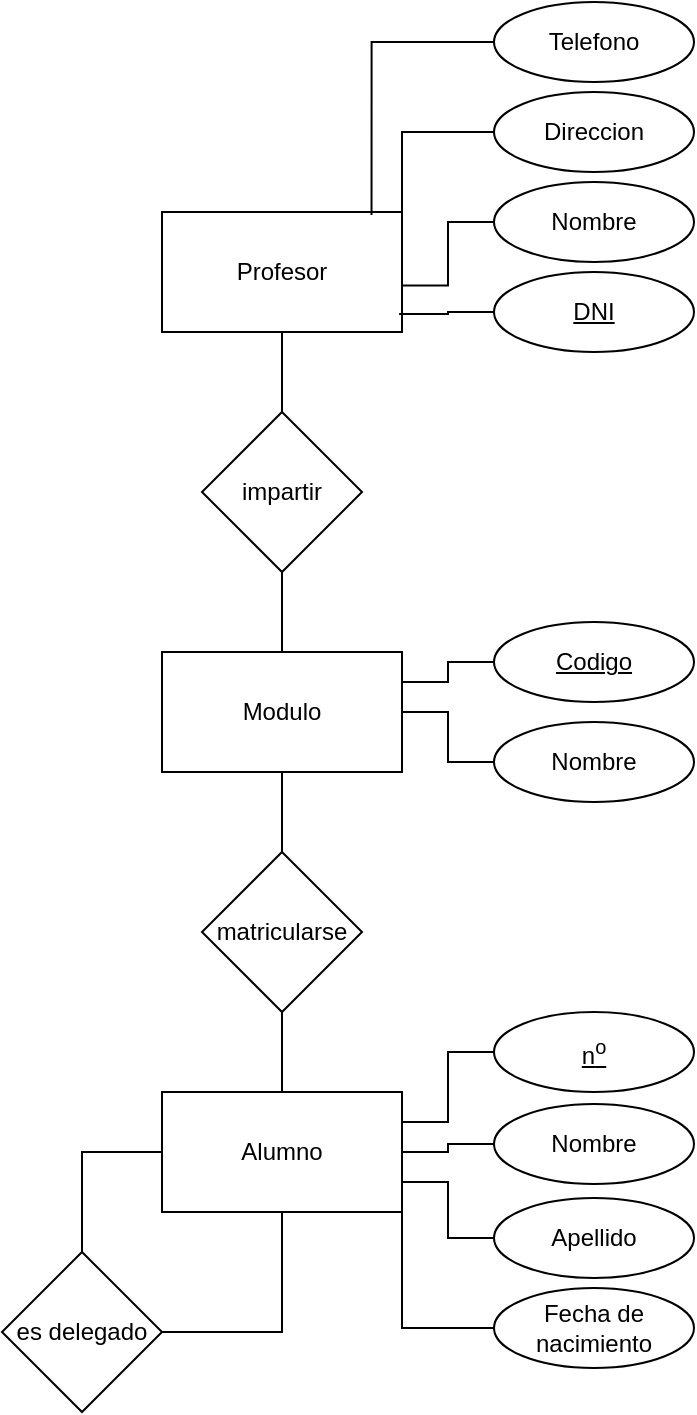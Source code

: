 <mxfile version="21.8.2" type="github">
  <diagram name="Página-1" id="vOhGdilDTs-STNVr9IPA">
    <mxGraphModel dx="920" dy="1136" grid="1" gridSize="10" guides="1" tooltips="1" connect="1" arrows="1" fold="1" page="1" pageScale="1" pageWidth="827" pageHeight="1169" math="0" shadow="0">
      <root>
        <mxCell id="0" />
        <mxCell id="1" parent="0" />
        <mxCell id="OY-Vd0WlKixnU0CxxPwk-6" style="edgeStyle=orthogonalEdgeStyle;rounded=0;orthogonalLoop=1;jettySize=auto;html=1;endArrow=none;endFill=0;" edge="1" parent="1" source="OY-Vd0WlKixnU0CxxPwk-1" target="OY-Vd0WlKixnU0CxxPwk-4">
          <mxGeometry relative="1" as="geometry" />
        </mxCell>
        <mxCell id="OY-Vd0WlKixnU0CxxPwk-1" value="Profesor" style="rounded=0;whiteSpace=wrap;html=1;" vertex="1" parent="1">
          <mxGeometry x="294" y="150" width="120" height="60" as="geometry" />
        </mxCell>
        <mxCell id="OY-Vd0WlKixnU0CxxPwk-12" style="edgeStyle=orthogonalEdgeStyle;rounded=0;orthogonalLoop=1;jettySize=auto;html=1;entryX=1;entryY=0.5;entryDx=0;entryDy=0;endArrow=none;endFill=0;" edge="1" parent="1" source="OY-Vd0WlKixnU0CxxPwk-2" target="OY-Vd0WlKixnU0CxxPwk-11">
          <mxGeometry relative="1" as="geometry" />
        </mxCell>
        <mxCell id="OY-Vd0WlKixnU0CxxPwk-2" value="Alumno" style="rounded=0;whiteSpace=wrap;html=1;" vertex="1" parent="1">
          <mxGeometry x="294" y="590" width="120" height="60" as="geometry" />
        </mxCell>
        <mxCell id="OY-Vd0WlKixnU0CxxPwk-8" style="edgeStyle=orthogonalEdgeStyle;rounded=0;orthogonalLoop=1;jettySize=auto;html=1;endArrow=none;endFill=0;" edge="1" parent="1" source="OY-Vd0WlKixnU0CxxPwk-3" target="OY-Vd0WlKixnU0CxxPwk-5">
          <mxGeometry relative="1" as="geometry" />
        </mxCell>
        <mxCell id="OY-Vd0WlKixnU0CxxPwk-3" value="Modulo" style="rounded=0;whiteSpace=wrap;html=1;" vertex="1" parent="1">
          <mxGeometry x="294" y="370" width="120" height="60" as="geometry" />
        </mxCell>
        <mxCell id="OY-Vd0WlKixnU0CxxPwk-7" style="edgeStyle=orthogonalEdgeStyle;rounded=0;orthogonalLoop=1;jettySize=auto;html=1;entryX=0.5;entryY=0;entryDx=0;entryDy=0;endArrow=none;endFill=0;" edge="1" parent="1" source="OY-Vd0WlKixnU0CxxPwk-4" target="OY-Vd0WlKixnU0CxxPwk-3">
          <mxGeometry relative="1" as="geometry" />
        </mxCell>
        <mxCell id="OY-Vd0WlKixnU0CxxPwk-4" value="impartir" style="rhombus;whiteSpace=wrap;html=1;" vertex="1" parent="1">
          <mxGeometry x="314" y="250" width="80" height="80" as="geometry" />
        </mxCell>
        <mxCell id="OY-Vd0WlKixnU0CxxPwk-9" style="edgeStyle=orthogonalEdgeStyle;rounded=0;orthogonalLoop=1;jettySize=auto;html=1;endArrow=none;endFill=0;" edge="1" parent="1" source="OY-Vd0WlKixnU0CxxPwk-5" target="OY-Vd0WlKixnU0CxxPwk-2">
          <mxGeometry relative="1" as="geometry" />
        </mxCell>
        <mxCell id="OY-Vd0WlKixnU0CxxPwk-5" value="matricularse" style="rhombus;whiteSpace=wrap;html=1;" vertex="1" parent="1">
          <mxGeometry x="314" y="470" width="80" height="80" as="geometry" />
        </mxCell>
        <mxCell id="OY-Vd0WlKixnU0CxxPwk-13" style="edgeStyle=orthogonalEdgeStyle;rounded=0;orthogonalLoop=1;jettySize=auto;html=1;entryX=0;entryY=0.5;entryDx=0;entryDy=0;endArrow=none;endFill=0;" edge="1" parent="1" source="OY-Vd0WlKixnU0CxxPwk-11" target="OY-Vd0WlKixnU0CxxPwk-2">
          <mxGeometry relative="1" as="geometry" />
        </mxCell>
        <mxCell id="OY-Vd0WlKixnU0CxxPwk-11" value="es delegado" style="rhombus;whiteSpace=wrap;html=1;" vertex="1" parent="1">
          <mxGeometry x="214" y="670" width="80" height="80" as="geometry" />
        </mxCell>
        <mxCell id="OY-Vd0WlKixnU0CxxPwk-15" value="DNI" style="ellipse;whiteSpace=wrap;html=1;align=center;fontStyle=4;" vertex="1" parent="1">
          <mxGeometry x="460" y="180" width="100" height="40" as="geometry" />
        </mxCell>
        <mxCell id="OY-Vd0WlKixnU0CxxPwk-16" value="Nombre" style="ellipse;whiteSpace=wrap;html=1;" vertex="1" parent="1">
          <mxGeometry x="460" y="135" width="100" height="40" as="geometry" />
        </mxCell>
        <mxCell id="OY-Vd0WlKixnU0CxxPwk-28" style="edgeStyle=orthogonalEdgeStyle;rounded=0;orthogonalLoop=1;jettySize=auto;html=1;entryX=1;entryY=0;entryDx=0;entryDy=0;endArrow=none;endFill=0;" edge="1" parent="1" source="OY-Vd0WlKixnU0CxxPwk-17" target="OY-Vd0WlKixnU0CxxPwk-1">
          <mxGeometry relative="1" as="geometry" />
        </mxCell>
        <mxCell id="OY-Vd0WlKixnU0CxxPwk-17" value="Direccion" style="ellipse;whiteSpace=wrap;html=1;" vertex="1" parent="1">
          <mxGeometry x="460" y="90" width="100" height="40" as="geometry" />
        </mxCell>
        <mxCell id="OY-Vd0WlKixnU0CxxPwk-18" value="Telefono" style="ellipse;whiteSpace=wrap;html=1;" vertex="1" parent="1">
          <mxGeometry x="460" y="45" width="100" height="40" as="geometry" />
        </mxCell>
        <mxCell id="OY-Vd0WlKixnU0CxxPwk-30" style="edgeStyle=orthogonalEdgeStyle;rounded=0;orthogonalLoop=1;jettySize=auto;html=1;entryX=1;entryY=0.25;entryDx=0;entryDy=0;endArrow=none;endFill=0;" edge="1" parent="1" source="OY-Vd0WlKixnU0CxxPwk-19" target="OY-Vd0WlKixnU0CxxPwk-3">
          <mxGeometry relative="1" as="geometry" />
        </mxCell>
        <mxCell id="OY-Vd0WlKixnU0CxxPwk-19" value="Codigo" style="ellipse;whiteSpace=wrap;html=1;align=center;fontStyle=4;" vertex="1" parent="1">
          <mxGeometry x="460" y="355" width="100" height="40" as="geometry" />
        </mxCell>
        <mxCell id="OY-Vd0WlKixnU0CxxPwk-31" style="edgeStyle=orthogonalEdgeStyle;rounded=0;orthogonalLoop=1;jettySize=auto;html=1;entryX=1;entryY=0.5;entryDx=0;entryDy=0;endArrow=none;endFill=0;" edge="1" parent="1" source="OY-Vd0WlKixnU0CxxPwk-20" target="OY-Vd0WlKixnU0CxxPwk-3">
          <mxGeometry relative="1" as="geometry" />
        </mxCell>
        <mxCell id="OY-Vd0WlKixnU0CxxPwk-20" value="Nombre" style="ellipse;whiteSpace=wrap;html=1;" vertex="1" parent="1">
          <mxGeometry x="460" y="405" width="100" height="40" as="geometry" />
        </mxCell>
        <mxCell id="OY-Vd0WlKixnU0CxxPwk-32" style="edgeStyle=orthogonalEdgeStyle;rounded=0;orthogonalLoop=1;jettySize=auto;html=1;entryX=1;entryY=0.25;entryDx=0;entryDy=0;endArrow=none;endFill=0;" edge="1" parent="1" source="OY-Vd0WlKixnU0CxxPwk-21" target="OY-Vd0WlKixnU0CxxPwk-2">
          <mxGeometry relative="1" as="geometry" />
        </mxCell>
        <mxCell id="OY-Vd0WlKixnU0CxxPwk-21" value="n&lt;sup&gt;o&lt;/sup&gt;" style="ellipse;whiteSpace=wrap;html=1;align=center;fontStyle=4;" vertex="1" parent="1">
          <mxGeometry x="460" y="550" width="100" height="40" as="geometry" />
        </mxCell>
        <mxCell id="OY-Vd0WlKixnU0CxxPwk-33" style="edgeStyle=orthogonalEdgeStyle;rounded=0;orthogonalLoop=1;jettySize=auto;html=1;entryX=1;entryY=0.5;entryDx=0;entryDy=0;endArrow=none;endFill=0;" edge="1" parent="1" source="OY-Vd0WlKixnU0CxxPwk-22" target="OY-Vd0WlKixnU0CxxPwk-2">
          <mxGeometry relative="1" as="geometry" />
        </mxCell>
        <mxCell id="OY-Vd0WlKixnU0CxxPwk-22" value="Nombre" style="ellipse;whiteSpace=wrap;html=1;" vertex="1" parent="1">
          <mxGeometry x="460" y="596" width="100" height="40" as="geometry" />
        </mxCell>
        <mxCell id="OY-Vd0WlKixnU0CxxPwk-34" style="edgeStyle=orthogonalEdgeStyle;rounded=0;orthogonalLoop=1;jettySize=auto;html=1;entryX=1;entryY=0.75;entryDx=0;entryDy=0;endArrow=none;endFill=0;" edge="1" parent="1" source="OY-Vd0WlKixnU0CxxPwk-23" target="OY-Vd0WlKixnU0CxxPwk-2">
          <mxGeometry relative="1" as="geometry" />
        </mxCell>
        <mxCell id="OY-Vd0WlKixnU0CxxPwk-23" value="Apellido" style="ellipse;whiteSpace=wrap;html=1;" vertex="1" parent="1">
          <mxGeometry x="460" y="643" width="100" height="40" as="geometry" />
        </mxCell>
        <mxCell id="OY-Vd0WlKixnU0CxxPwk-35" style="edgeStyle=orthogonalEdgeStyle;rounded=0;orthogonalLoop=1;jettySize=auto;html=1;entryX=1;entryY=1;entryDx=0;entryDy=0;endArrow=none;endFill=0;" edge="1" parent="1" source="OY-Vd0WlKixnU0CxxPwk-24" target="OY-Vd0WlKixnU0CxxPwk-2">
          <mxGeometry relative="1" as="geometry" />
        </mxCell>
        <mxCell id="OY-Vd0WlKixnU0CxxPwk-24" value="Fecha de nacimiento" style="ellipse;whiteSpace=wrap;html=1;" vertex="1" parent="1">
          <mxGeometry x="460" y="688" width="100" height="40" as="geometry" />
        </mxCell>
        <mxCell id="OY-Vd0WlKixnU0CxxPwk-26" style="edgeStyle=orthogonalEdgeStyle;rounded=0;orthogonalLoop=1;jettySize=auto;html=1;entryX=0.988;entryY=0.85;entryDx=0;entryDy=0;entryPerimeter=0;endArrow=none;endFill=0;" edge="1" parent="1" source="OY-Vd0WlKixnU0CxxPwk-15" target="OY-Vd0WlKixnU0CxxPwk-1">
          <mxGeometry relative="1" as="geometry" />
        </mxCell>
        <mxCell id="OY-Vd0WlKixnU0CxxPwk-27" style="edgeStyle=orthogonalEdgeStyle;rounded=0;orthogonalLoop=1;jettySize=auto;html=1;entryX=0.996;entryY=0.612;entryDx=0;entryDy=0;entryPerimeter=0;endArrow=none;endFill=0;" edge="1" parent="1" source="OY-Vd0WlKixnU0CxxPwk-16" target="OY-Vd0WlKixnU0CxxPwk-1">
          <mxGeometry relative="1" as="geometry" />
        </mxCell>
        <mxCell id="OY-Vd0WlKixnU0CxxPwk-29" style="edgeStyle=orthogonalEdgeStyle;rounded=0;orthogonalLoop=1;jettySize=auto;html=1;entryX=0.873;entryY=0.025;entryDx=0;entryDy=0;entryPerimeter=0;endArrow=none;endFill=0;" edge="1" parent="1" source="OY-Vd0WlKixnU0CxxPwk-18" target="OY-Vd0WlKixnU0CxxPwk-1">
          <mxGeometry relative="1" as="geometry" />
        </mxCell>
      </root>
    </mxGraphModel>
  </diagram>
</mxfile>
